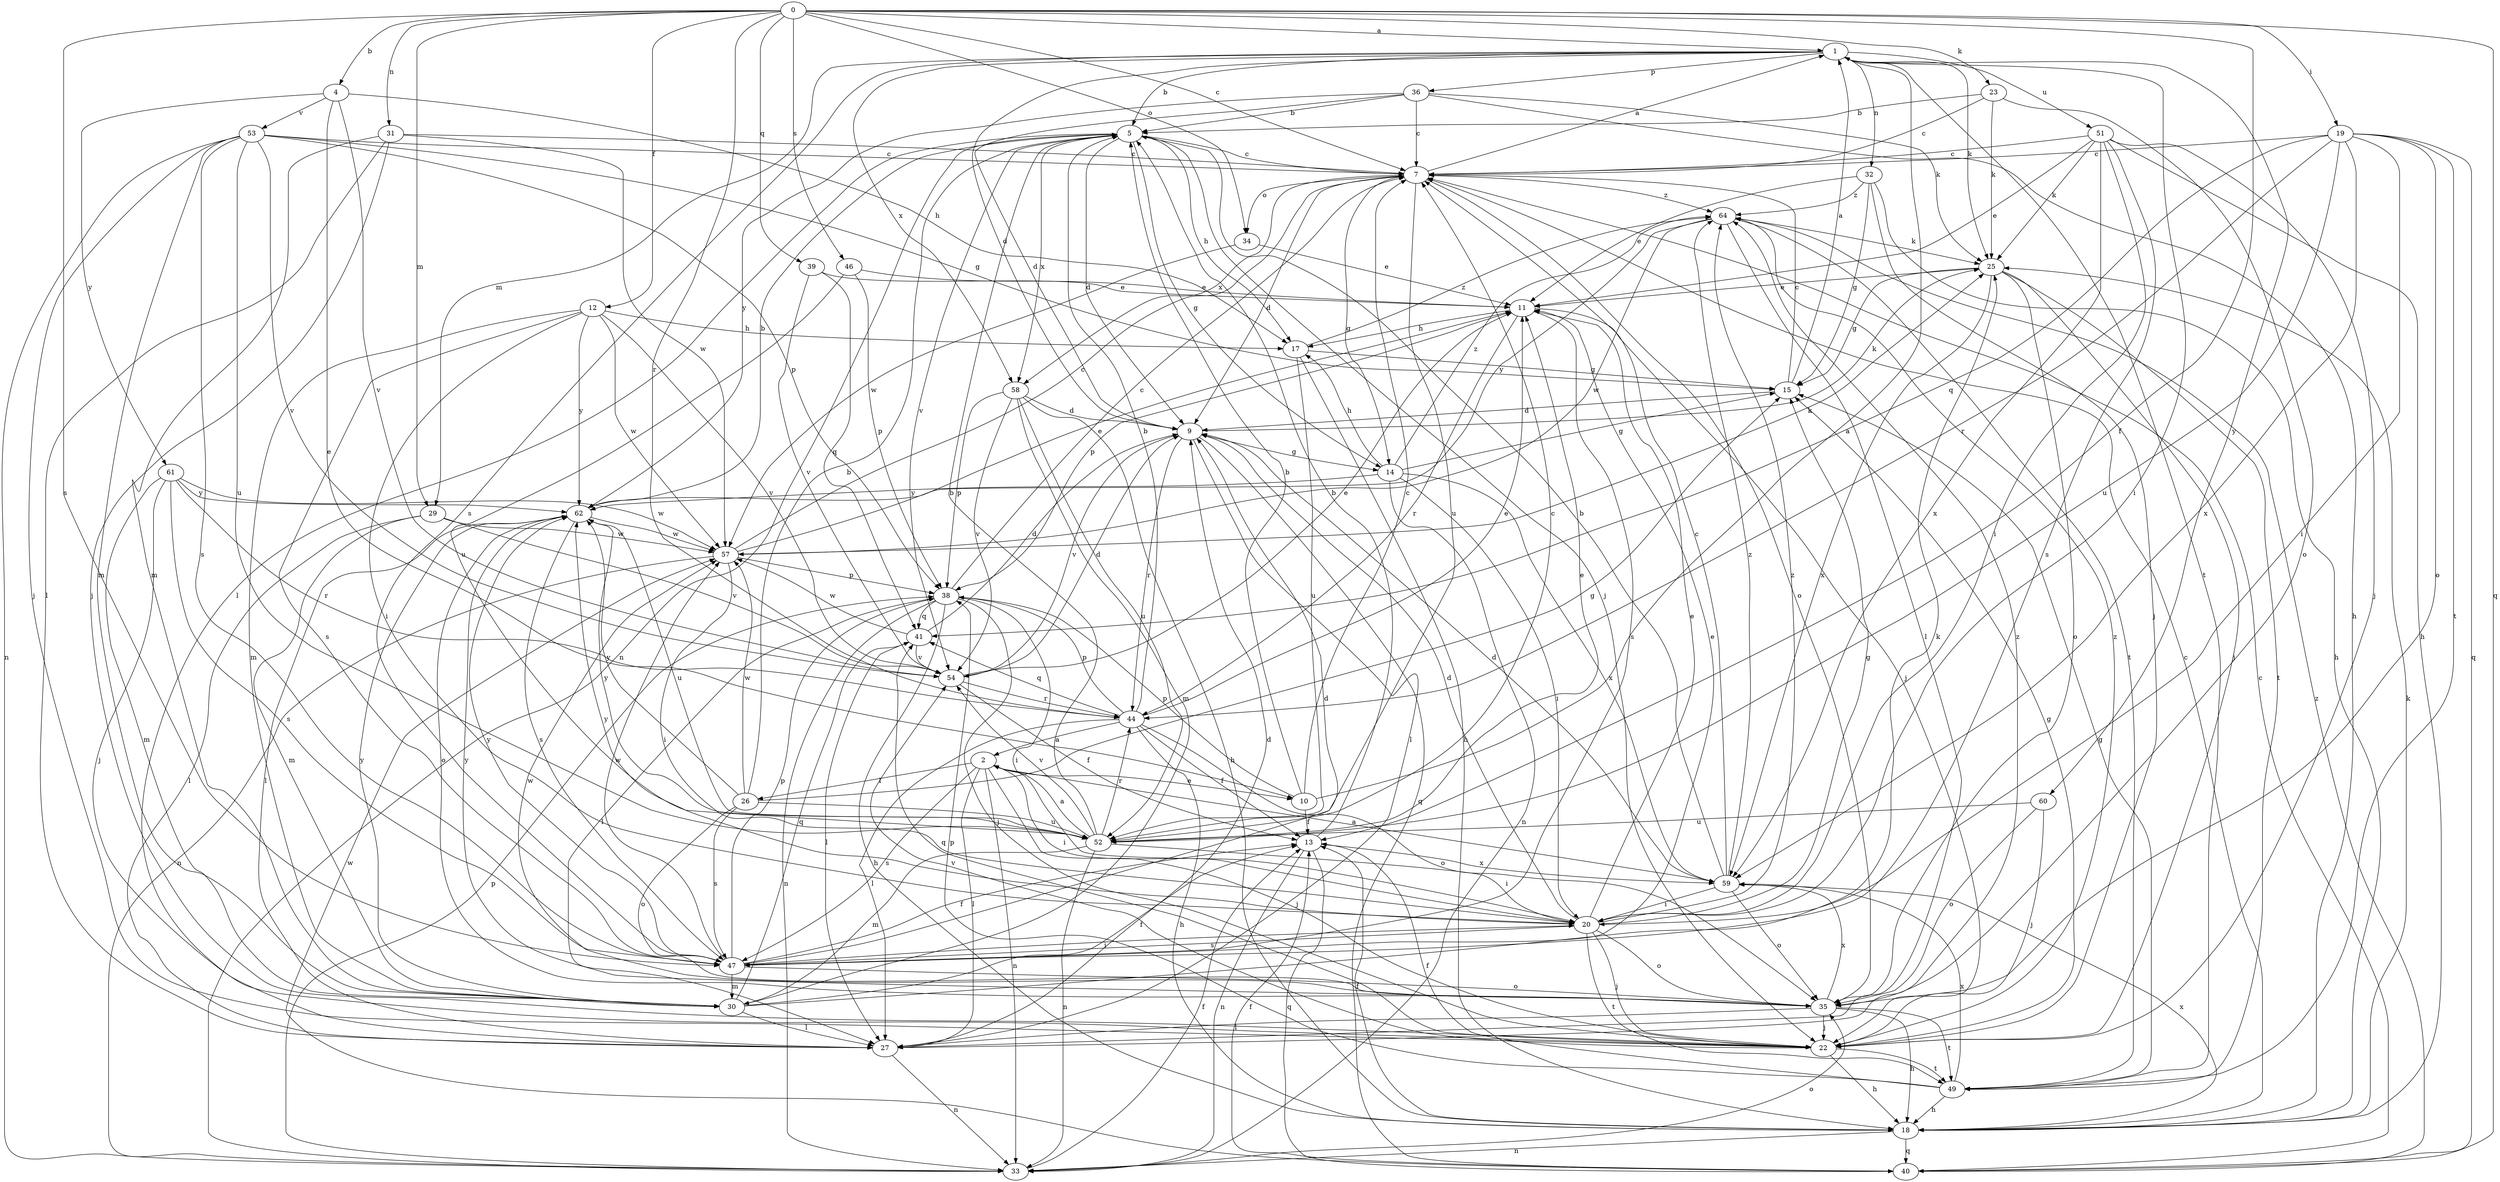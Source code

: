 strict digraph  {
0;
1;
2;
4;
5;
7;
9;
10;
11;
12;
13;
14;
15;
17;
18;
19;
20;
22;
23;
25;
26;
27;
29;
30;
31;
32;
33;
34;
35;
36;
38;
39;
40;
41;
44;
46;
47;
49;
51;
52;
53;
54;
57;
58;
59;
60;
61;
62;
64;
0 -> 1  [label=a];
0 -> 4  [label=b];
0 -> 7  [label=c];
0 -> 12  [label=f];
0 -> 13  [label=f];
0 -> 19  [label=i];
0 -> 23  [label=k];
0 -> 29  [label=m];
0 -> 31  [label=n];
0 -> 34  [label=o];
0 -> 39  [label=q];
0 -> 40  [label=q];
0 -> 44  [label=r];
0 -> 46  [label=s];
0 -> 47  [label=s];
1 -> 5  [label=b];
1 -> 9  [label=d];
1 -> 20  [label=i];
1 -> 25  [label=k];
1 -> 29  [label=m];
1 -> 32  [label=n];
1 -> 36  [label=p];
1 -> 47  [label=s];
1 -> 49  [label=t];
1 -> 51  [label=u];
1 -> 58  [label=x];
1 -> 60  [label=y];
2 -> 10  [label=e];
2 -> 20  [label=i];
2 -> 22  [label=j];
2 -> 26  [label=l];
2 -> 27  [label=l];
2 -> 33  [label=n];
2 -> 47  [label=s];
4 -> 10  [label=e];
4 -> 17  [label=h];
4 -> 53  [label=v];
4 -> 54  [label=v];
4 -> 61  [label=y];
5 -> 7  [label=c];
5 -> 9  [label=d];
5 -> 14  [label=g];
5 -> 17  [label=h];
5 -> 22  [label=j];
5 -> 27  [label=l];
5 -> 33  [label=n];
5 -> 54  [label=v];
5 -> 58  [label=x];
7 -> 1  [label=a];
7 -> 9  [label=d];
7 -> 14  [label=g];
7 -> 34  [label=o];
7 -> 35  [label=o];
7 -> 52  [label=u];
7 -> 58  [label=x];
7 -> 64  [label=z];
9 -> 14  [label=g];
9 -> 25  [label=k];
9 -> 27  [label=l];
9 -> 40  [label=q];
9 -> 44  [label=r];
9 -> 54  [label=v];
10 -> 1  [label=a];
10 -> 5  [label=b];
10 -> 7  [label=c];
10 -> 13  [label=f];
10 -> 38  [label=p];
11 -> 17  [label=h];
11 -> 22  [label=j];
11 -> 38  [label=p];
11 -> 44  [label=r];
11 -> 47  [label=s];
12 -> 17  [label=h];
12 -> 20  [label=i];
12 -> 30  [label=m];
12 -> 47  [label=s];
12 -> 54  [label=v];
12 -> 57  [label=w];
12 -> 62  [label=y];
13 -> 5  [label=b];
13 -> 33  [label=n];
13 -> 40  [label=q];
13 -> 59  [label=x];
14 -> 15  [label=g];
14 -> 17  [label=h];
14 -> 20  [label=i];
14 -> 33  [label=n];
14 -> 59  [label=x];
14 -> 62  [label=y];
14 -> 64  [label=z];
15 -> 1  [label=a];
15 -> 7  [label=c];
15 -> 9  [label=d];
17 -> 15  [label=g];
17 -> 18  [label=h];
17 -> 52  [label=u];
17 -> 64  [label=z];
18 -> 7  [label=c];
18 -> 13  [label=f];
18 -> 25  [label=k];
18 -> 33  [label=n];
18 -> 40  [label=q];
18 -> 59  [label=x];
19 -> 7  [label=c];
19 -> 20  [label=i];
19 -> 35  [label=o];
19 -> 40  [label=q];
19 -> 41  [label=q];
19 -> 44  [label=r];
19 -> 49  [label=t];
19 -> 52  [label=u];
19 -> 59  [label=x];
20 -> 9  [label=d];
20 -> 11  [label=e];
20 -> 15  [label=g];
20 -> 22  [label=j];
20 -> 35  [label=o];
20 -> 47  [label=s];
20 -> 49  [label=t];
20 -> 62  [label=y];
20 -> 64  [label=z];
22 -> 15  [label=g];
22 -> 18  [label=h];
22 -> 41  [label=q];
22 -> 49  [label=t];
22 -> 54  [label=v];
22 -> 64  [label=z];
23 -> 5  [label=b];
23 -> 7  [label=c];
23 -> 25  [label=k];
23 -> 35  [label=o];
25 -> 11  [label=e];
25 -> 15  [label=g];
25 -> 22  [label=j];
25 -> 35  [label=o];
25 -> 49  [label=t];
25 -> 59  [label=x];
26 -> 5  [label=b];
26 -> 15  [label=g];
26 -> 35  [label=o];
26 -> 47  [label=s];
26 -> 52  [label=u];
26 -> 57  [label=w];
26 -> 62  [label=y];
27 -> 9  [label=d];
27 -> 33  [label=n];
27 -> 64  [label=z];
29 -> 27  [label=l];
29 -> 30  [label=m];
29 -> 54  [label=v];
29 -> 57  [label=w];
30 -> 13  [label=f];
30 -> 25  [label=k];
30 -> 27  [label=l];
30 -> 41  [label=q];
30 -> 62  [label=y];
31 -> 7  [label=c];
31 -> 22  [label=j];
31 -> 27  [label=l];
31 -> 30  [label=m];
31 -> 57  [label=w];
32 -> 11  [label=e];
32 -> 15  [label=g];
32 -> 18  [label=h];
32 -> 22  [label=j];
32 -> 64  [label=z];
33 -> 13  [label=f];
33 -> 35  [label=o];
33 -> 38  [label=p];
34 -> 11  [label=e];
34 -> 57  [label=w];
35 -> 18  [label=h];
35 -> 22  [label=j];
35 -> 27  [label=l];
35 -> 49  [label=t];
35 -> 57  [label=w];
35 -> 59  [label=x];
35 -> 62  [label=y];
36 -> 5  [label=b];
36 -> 7  [label=c];
36 -> 9  [label=d];
36 -> 18  [label=h];
36 -> 25  [label=k];
36 -> 62  [label=y];
38 -> 7  [label=c];
38 -> 18  [label=h];
38 -> 20  [label=i];
38 -> 22  [label=j];
38 -> 27  [label=l];
38 -> 33  [label=n];
38 -> 41  [label=q];
39 -> 11  [label=e];
39 -> 41  [label=q];
39 -> 54  [label=v];
40 -> 7  [label=c];
40 -> 13  [label=f];
40 -> 57  [label=w];
40 -> 64  [label=z];
41 -> 9  [label=d];
41 -> 27  [label=l];
41 -> 54  [label=v];
41 -> 57  [label=w];
44 -> 2  [label=a];
44 -> 5  [label=b];
44 -> 11  [label=e];
44 -> 13  [label=f];
44 -> 18  [label=h];
44 -> 27  [label=l];
44 -> 35  [label=o];
44 -> 38  [label=p];
44 -> 41  [label=q];
46 -> 11  [label=e];
46 -> 38  [label=p];
46 -> 52  [label=u];
47 -> 9  [label=d];
47 -> 11  [label=e];
47 -> 13  [label=f];
47 -> 20  [label=i];
47 -> 30  [label=m];
47 -> 35  [label=o];
47 -> 38  [label=p];
47 -> 57  [label=w];
47 -> 62  [label=y];
49 -> 13  [label=f];
49 -> 15  [label=g];
49 -> 18  [label=h];
49 -> 38  [label=p];
49 -> 59  [label=x];
51 -> 7  [label=c];
51 -> 11  [label=e];
51 -> 18  [label=h];
51 -> 20  [label=i];
51 -> 22  [label=j];
51 -> 25  [label=k];
51 -> 47  [label=s];
51 -> 59  [label=x];
52 -> 2  [label=a];
52 -> 5  [label=b];
52 -> 7  [label=c];
52 -> 11  [label=e];
52 -> 20  [label=i];
52 -> 30  [label=m];
52 -> 33  [label=n];
52 -> 44  [label=r];
52 -> 54  [label=v];
52 -> 62  [label=y];
53 -> 7  [label=c];
53 -> 15  [label=g];
53 -> 22  [label=j];
53 -> 30  [label=m];
53 -> 33  [label=n];
53 -> 38  [label=p];
53 -> 47  [label=s];
53 -> 52  [label=u];
53 -> 54  [label=v];
54 -> 9  [label=d];
54 -> 11  [label=e];
54 -> 13  [label=f];
54 -> 44  [label=r];
57 -> 7  [label=c];
57 -> 11  [label=e];
57 -> 20  [label=i];
57 -> 25  [label=k];
57 -> 33  [label=n];
57 -> 38  [label=p];
58 -> 9  [label=d];
58 -> 18  [label=h];
58 -> 30  [label=m];
58 -> 38  [label=p];
58 -> 52  [label=u];
58 -> 54  [label=v];
59 -> 2  [label=a];
59 -> 5  [label=b];
59 -> 7  [label=c];
59 -> 9  [label=d];
59 -> 20  [label=i];
59 -> 35  [label=o];
59 -> 64  [label=z];
60 -> 22  [label=j];
60 -> 35  [label=o];
60 -> 52  [label=u];
61 -> 22  [label=j];
61 -> 30  [label=m];
61 -> 44  [label=r];
61 -> 47  [label=s];
61 -> 57  [label=w];
61 -> 62  [label=y];
62 -> 5  [label=b];
62 -> 27  [label=l];
62 -> 35  [label=o];
62 -> 47  [label=s];
62 -> 52  [label=u];
62 -> 57  [label=w];
64 -> 25  [label=k];
64 -> 27  [label=l];
64 -> 49  [label=t];
64 -> 57  [label=w];
64 -> 62  [label=y];
}
